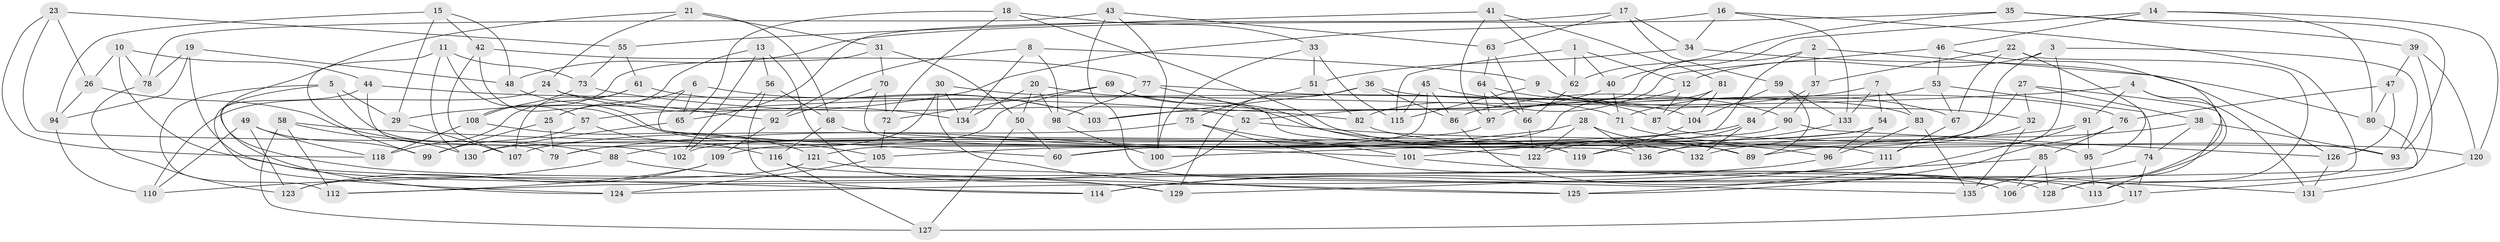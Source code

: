 // Generated by graph-tools (version 1.1) at 2025/11/02/27/25 16:11:50]
// undirected, 136 vertices, 272 edges
graph export_dot {
graph [start="1"]
  node [color=gray90,style=filled];
  1;
  2;
  3;
  4;
  5;
  6;
  7;
  8;
  9;
  10;
  11;
  12;
  13;
  14;
  15;
  16;
  17;
  18;
  19;
  20;
  21;
  22;
  23;
  24;
  25;
  26;
  27;
  28;
  29;
  30;
  31;
  32;
  33;
  34;
  35;
  36;
  37;
  38;
  39;
  40;
  41;
  42;
  43;
  44;
  45;
  46;
  47;
  48;
  49;
  50;
  51;
  52;
  53;
  54;
  55;
  56;
  57;
  58;
  59;
  60;
  61;
  62;
  63;
  64;
  65;
  66;
  67;
  68;
  69;
  70;
  71;
  72;
  73;
  74;
  75;
  76;
  77;
  78;
  79;
  80;
  81;
  82;
  83;
  84;
  85;
  86;
  87;
  88;
  89;
  90;
  91;
  92;
  93;
  94;
  95;
  96;
  97;
  98;
  99;
  100;
  101;
  102;
  103;
  104;
  105;
  106;
  107;
  108;
  109;
  110;
  111;
  112;
  113;
  114;
  115;
  116;
  117;
  118;
  119;
  120;
  121;
  122;
  123;
  124;
  125;
  126;
  127;
  128;
  129;
  130;
  131;
  132;
  133;
  134;
  135;
  136;
  1 -- 115;
  1 -- 12;
  1 -- 62;
  1 -- 40;
  2 -- 103;
  2 -- 37;
  2 -- 101;
  2 -- 126;
  3 -- 93;
  3 -- 111;
  3 -- 136;
  3 -- 12;
  4 -- 57;
  4 -- 91;
  4 -- 131;
  4 -- 128;
  5 -- 124;
  5 -- 29;
  5 -- 102;
  5 -- 112;
  6 -- 103;
  6 -- 65;
  6 -- 60;
  6 -- 25;
  7 -- 54;
  7 -- 83;
  7 -- 133;
  7 -- 86;
  8 -- 9;
  8 -- 134;
  8 -- 98;
  8 -- 92;
  9 -- 115;
  9 -- 67;
  9 -- 32;
  10 -- 44;
  10 -- 26;
  10 -- 78;
  10 -- 128;
  11 -- 130;
  11 -- 57;
  11 -- 73;
  11 -- 99;
  12 -- 97;
  12 -- 87;
  13 -- 25;
  13 -- 56;
  13 -- 129;
  13 -- 102;
  14 -- 120;
  14 -- 40;
  14 -- 80;
  14 -- 46;
  15 -- 94;
  15 -- 42;
  15 -- 29;
  15 -- 48;
  16 -- 29;
  16 -- 133;
  16 -- 34;
  16 -- 113;
  17 -- 59;
  17 -- 63;
  17 -- 34;
  17 -- 65;
  18 -- 33;
  18 -- 72;
  18 -- 65;
  18 -- 89;
  19 -- 94;
  19 -- 78;
  19 -- 48;
  19 -- 114;
  20 -- 50;
  20 -- 98;
  20 -- 132;
  20 -- 134;
  21 -- 68;
  21 -- 113;
  21 -- 31;
  21 -- 24;
  22 -- 95;
  22 -- 37;
  22 -- 67;
  22 -- 128;
  23 -- 118;
  23 -- 136;
  23 -- 26;
  23 -- 55;
  24 -- 110;
  24 -- 92;
  24 -- 134;
  25 -- 99;
  25 -- 79;
  26 -- 94;
  26 -- 88;
  27 -- 119;
  27 -- 113;
  27 -- 32;
  27 -- 38;
  28 -- 89;
  28 -- 136;
  28 -- 122;
  28 -- 79;
  29 -- 107;
  30 -- 71;
  30 -- 125;
  30 -- 134;
  30 -- 79;
  31 -- 108;
  31 -- 50;
  31 -- 70;
  32 -- 135;
  32 -- 89;
  33 -- 115;
  33 -- 51;
  33 -- 100;
  34 -- 80;
  34 -- 51;
  35 -- 48;
  35 -- 62;
  35 -- 39;
  35 -- 93;
  36 -- 86;
  36 -- 103;
  36 -- 83;
  36 -- 129;
  37 -- 90;
  37 -- 84;
  38 -- 74;
  38 -- 132;
  38 -- 93;
  39 -- 47;
  39 -- 124;
  39 -- 120;
  40 -- 71;
  40 -- 52;
  41 -- 97;
  41 -- 55;
  41 -- 62;
  41 -- 81;
  42 -- 77;
  42 -- 107;
  42 -- 105;
  43 -- 63;
  43 -- 78;
  43 -- 106;
  43 -- 100;
  44 -- 52;
  44 -- 79;
  44 -- 124;
  45 -- 86;
  45 -- 60;
  45 -- 115;
  45 -- 87;
  46 -- 53;
  46 -- 106;
  46 -- 82;
  47 -- 76;
  47 -- 126;
  47 -- 80;
  48 -- 111;
  49 -- 123;
  49 -- 99;
  49 -- 110;
  49 -- 118;
  50 -- 60;
  50 -- 127;
  51 -- 75;
  51 -- 82;
  52 -- 112;
  52 -- 96;
  53 -- 74;
  53 -- 71;
  53 -- 67;
  54 -- 96;
  54 -- 60;
  54 -- 102;
  55 -- 61;
  55 -- 73;
  56 -- 68;
  56 -- 114;
  56 -- 102;
  57 -- 116;
  57 -- 99;
  58 -- 130;
  58 -- 122;
  58 -- 127;
  58 -- 112;
  59 -- 89;
  59 -- 104;
  59 -- 133;
  61 -- 107;
  61 -- 118;
  61 -- 103;
  62 -- 66;
  63 -- 64;
  63 -- 66;
  64 -- 90;
  64 -- 66;
  64 -- 97;
  65 -- 130;
  66 -- 122;
  67 -- 111;
  68 -- 101;
  68 -- 116;
  69 -- 109;
  69 -- 132;
  69 -- 76;
  69 -- 72;
  70 -- 72;
  70 -- 119;
  70 -- 92;
  71 -- 93;
  72 -- 105;
  73 -- 108;
  73 -- 82;
  74 -- 135;
  74 -- 117;
  75 -- 107;
  75 -- 106;
  75 -- 101;
  76 -- 85;
  76 -- 125;
  77 -- 98;
  77 -- 104;
  77 -- 119;
  78 -- 123;
  80 -- 117;
  81 -- 104;
  81 -- 121;
  81 -- 87;
  82 -- 95;
  83 -- 135;
  83 -- 96;
  84 -- 122;
  84 -- 88;
  84 -- 132;
  85 -- 106;
  85 -- 129;
  85 -- 128;
  86 -- 117;
  87 -- 120;
  88 -- 110;
  88 -- 129;
  90 -- 105;
  90 -- 126;
  91 -- 125;
  91 -- 100;
  91 -- 95;
  92 -- 109;
  94 -- 110;
  95 -- 113;
  96 -- 114;
  97 -- 130;
  98 -- 100;
  101 -- 131;
  104 -- 119;
  105 -- 124;
  108 -- 118;
  108 -- 121;
  109 -- 123;
  109 -- 112;
  111 -- 114;
  116 -- 125;
  116 -- 127;
  117 -- 127;
  120 -- 131;
  121 -- 135;
  121 -- 123;
  126 -- 131;
  133 -- 136;
}
